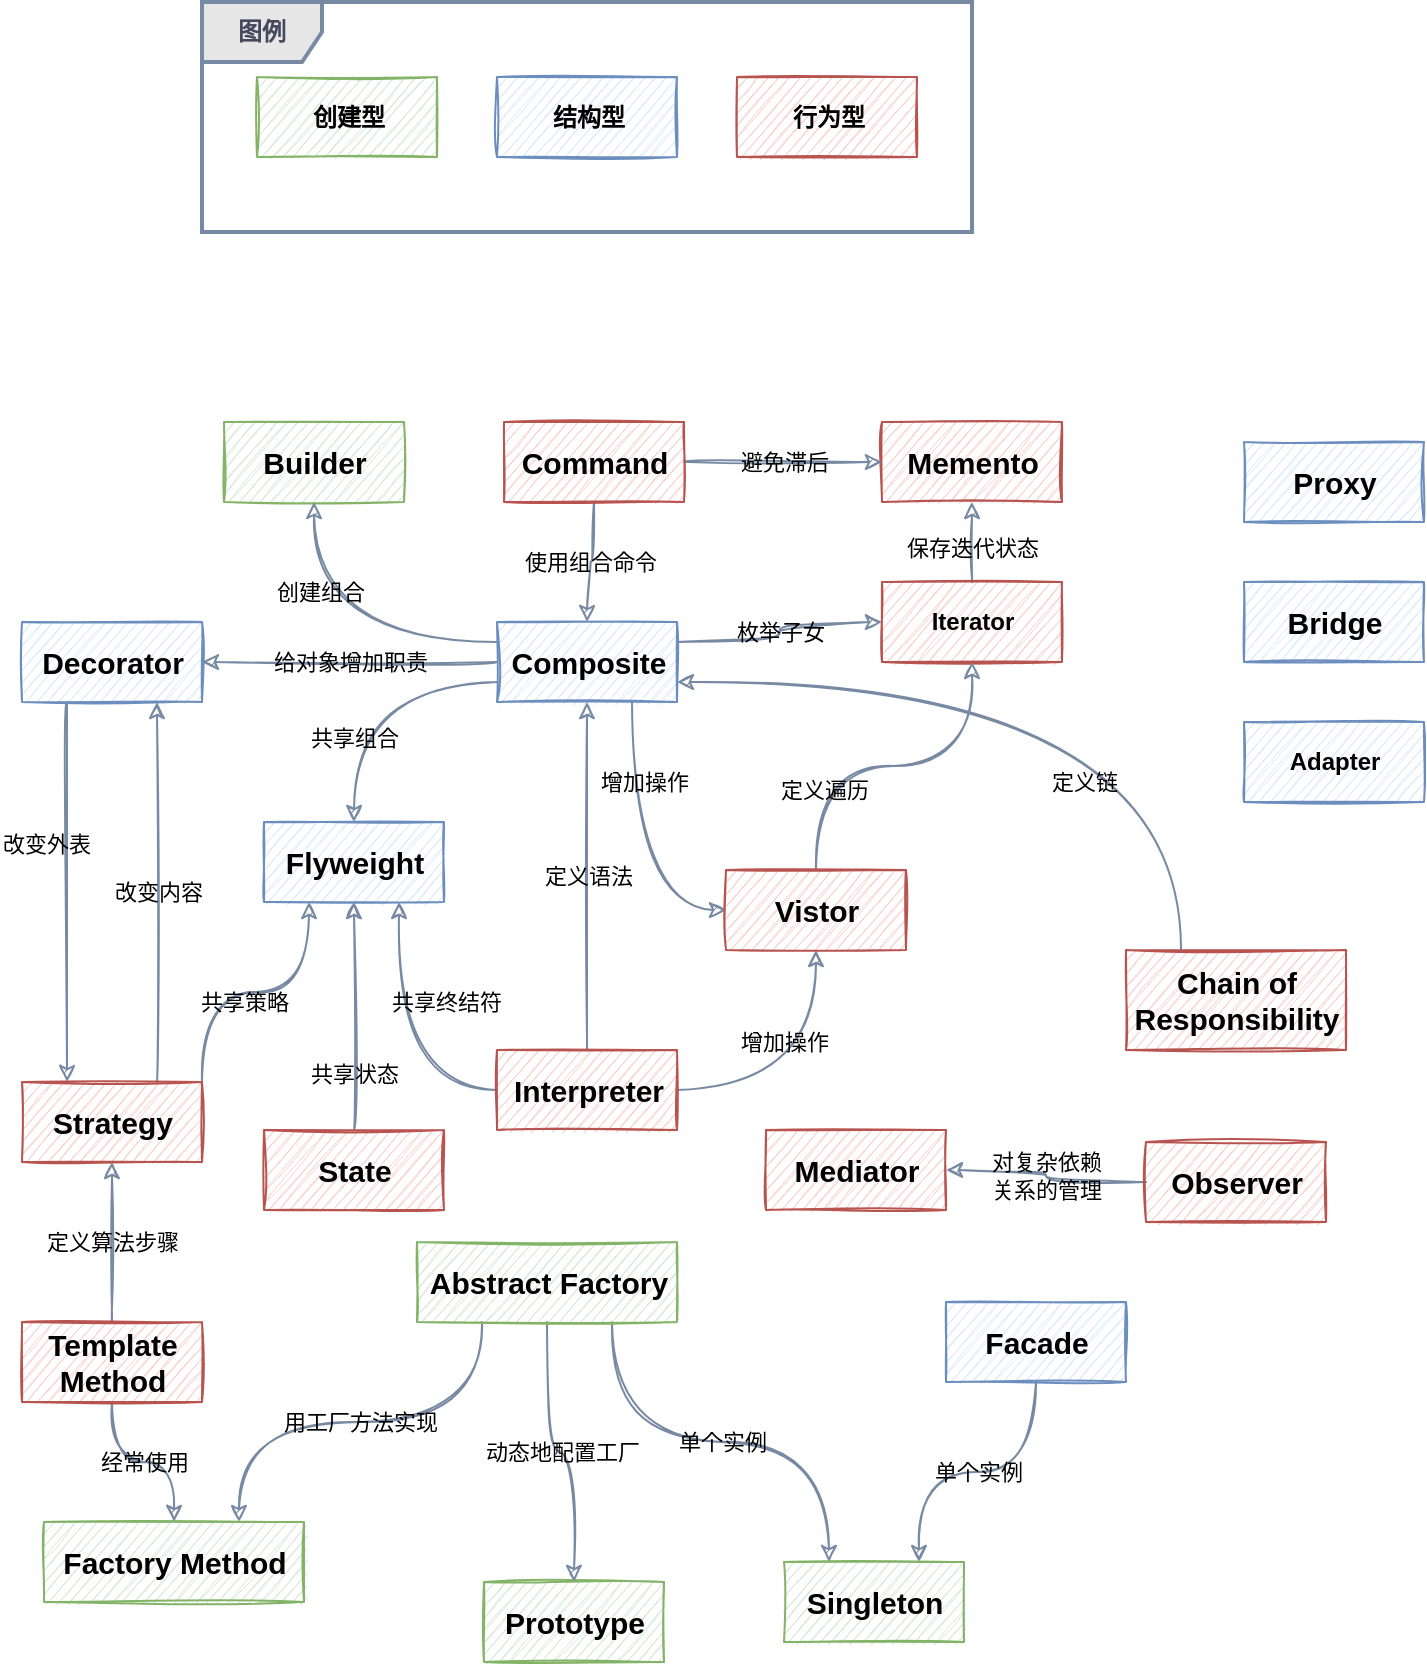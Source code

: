 <mxfile version="14.1.2" type="github">
  <diagram id="PviDzdVSxs4KkxoJmla6" name="Page-1">
    <mxGraphModel dx="1388" dy="843" grid="1" gridSize="10" guides="1" tooltips="1" connect="1" arrows="1" fold="1" page="1" pageScale="1" pageWidth="827" pageHeight="1169" math="0" shadow="0">
      <root>
        <mxCell id="0" />
        <mxCell id="1" parent="0" />
        <mxCell id="KJfpyNSeo73ol-OsRhbV-1" value="&lt;span style=&quot;color: rgb(0, 0, 0); font-family: &amp;quot;arial&amp;quot;; font-size: 15px; font-style: normal; letter-spacing: normal; text-indent: 0px; text-transform: none; word-spacing: 0px; display: inline; float: none;&quot;&gt;Builder&lt;/span&gt;" style="html=1;fillColor=#d5e8d4;strokeColor=#82b366;sketch=1;labelBackgroundColor=none;fontStyle=1" vertex="1" parent="1">
          <mxGeometry x="40" y="270" width="90" height="40" as="geometry" />
        </mxCell>
        <mxCell id="KJfpyNSeo73ol-OsRhbV-48" value="定义语法" style="edgeStyle=orthogonalEdgeStyle;curved=1;rounded=1;sketch=1;orthogonalLoop=1;jettySize=auto;html=1;exitX=0.5;exitY=0;exitDx=0;exitDy=0;entryX=0.5;entryY=1;entryDx=0;entryDy=0;labelBackgroundColor=none;strokeColor=#788AA3;fillColor=#B2C9AB;fontColor=#000000;" edge="1" parent="1" source="KJfpyNSeo73ol-OsRhbV-2" target="KJfpyNSeo73ol-OsRhbV-24">
          <mxGeometry relative="1" as="geometry" />
        </mxCell>
        <mxCell id="KJfpyNSeo73ol-OsRhbV-51" value="增加操作" style="edgeStyle=orthogonalEdgeStyle;curved=1;rounded=1;sketch=1;orthogonalLoop=1;jettySize=auto;html=1;labelBackgroundColor=none;strokeColor=#788AA3;fillColor=#B2C9AB;fontColor=#000000;" edge="1" parent="1" source="KJfpyNSeo73ol-OsRhbV-2" target="KJfpyNSeo73ol-OsRhbV-35">
          <mxGeometry x="0.341" y="16" relative="1" as="geometry">
            <mxPoint as="offset" />
          </mxGeometry>
        </mxCell>
        <mxCell id="KJfpyNSeo73ol-OsRhbV-52" value="共享终结符" style="edgeStyle=orthogonalEdgeStyle;curved=1;rounded=1;sketch=1;orthogonalLoop=1;jettySize=auto;html=1;exitX=0;exitY=0.5;exitDx=0;exitDy=0;entryX=0.75;entryY=1;entryDx=0;entryDy=0;labelBackgroundColor=none;strokeColor=#788AA3;fillColor=#B2C9AB;fontColor=#000000;" edge="1" parent="1" source="KJfpyNSeo73ol-OsRhbV-2" target="KJfpyNSeo73ol-OsRhbV-21">
          <mxGeometry x="0.301" y="-22" relative="1" as="geometry">
            <mxPoint x="1" as="offset" />
          </mxGeometry>
        </mxCell>
        <mxCell id="KJfpyNSeo73ol-OsRhbV-2" value="&lt;span style=&quot;color: rgb(0, 0, 0); font-family: &amp;quot;arial&amp;quot;; font-size: 15px; font-style: normal; letter-spacing: normal; text-indent: 0px; text-transform: none; word-spacing: 0px; display: inline; float: none;&quot;&gt;Interpreter&lt;/span&gt;" style="html=1;fillColor=#f8cecc;strokeColor=#b85450;sketch=1;labelBackgroundColor=none;fontStyle=1" vertex="1" parent="1">
          <mxGeometry x="176.5" y="584" width="90" height="40" as="geometry" />
        </mxCell>
        <mxCell id="KJfpyNSeo73ol-OsRhbV-3" value="Adapter" style="html=1;fillColor=#dae8fc;strokeColor=#6c8ebf;sketch=1;labelBackgroundColor=none;fontStyle=1" vertex="1" parent="1">
          <mxGeometry x="550" y="420" width="90" height="40" as="geometry" />
        </mxCell>
        <mxCell id="KJfpyNSeo73ol-OsRhbV-8" value="" style="group;labelBackgroundColor=none;fontStyle=1" vertex="1" connectable="0" parent="1">
          <mxGeometry x="29" y="60" width="385" height="115" as="geometry" />
        </mxCell>
        <mxCell id="KJfpyNSeo73ol-OsRhbV-7" value="图例" style="shape=umlFrame;whiteSpace=wrap;html=1;rounded=0;labelBackgroundColor=none;sketch=0;strokeColor=#788AA3;fontColor=#46495D;fontStyle=1;shadow=0;fillColor=#E6E6E6;strokeWidth=2;" vertex="1" parent="KJfpyNSeo73ol-OsRhbV-8">
          <mxGeometry width="385" height="115" as="geometry" />
        </mxCell>
        <mxCell id="KJfpyNSeo73ol-OsRhbV-4" value="创建型" style="html=1;fillColor=#d5e8d4;strokeColor=#82b366;sketch=1;labelBackgroundColor=none;fontStyle=1" vertex="1" parent="KJfpyNSeo73ol-OsRhbV-8">
          <mxGeometry x="27.5" y="37.5" width="90" height="40" as="geometry" />
        </mxCell>
        <mxCell id="KJfpyNSeo73ol-OsRhbV-5" value="行为型" style="html=1;fillColor=#f8cecc;strokeColor=#b85450;sketch=1;labelBackgroundColor=none;fontStyle=1" vertex="1" parent="KJfpyNSeo73ol-OsRhbV-8">
          <mxGeometry x="267.5" y="37.5" width="90" height="40" as="geometry" />
        </mxCell>
        <mxCell id="KJfpyNSeo73ol-OsRhbV-6" value="结构型" style="html=1;fillColor=#dae8fc;strokeColor=#6c8ebf;sketch=1;labelBackgroundColor=none;fontStyle=1" vertex="1" parent="KJfpyNSeo73ol-OsRhbV-8">
          <mxGeometry x="147.5" y="37.5" width="90" height="40" as="geometry" />
        </mxCell>
        <mxCell id="KJfpyNSeo73ol-OsRhbV-16" value="&lt;span style=&quot;color: rgb(0, 0, 0); font-family: &amp;quot;arial&amp;quot;; font-size: 15px; font-style: normal; letter-spacing: normal; text-indent: 0px; text-transform: none; word-spacing: 0px; display: inline; float: none;&quot;&gt;Singleton&lt;/span&gt;" style="html=1;fillColor=#d5e8d4;strokeColor=#82b366;sketch=1;labelBackgroundColor=none;fontStyle=1" vertex="1" parent="1">
          <mxGeometry x="320" y="840" width="90" height="40" as="geometry" />
        </mxCell>
        <mxCell id="KJfpyNSeo73ol-OsRhbV-17" value="&lt;span style=&quot;color: rgb(0, 0, 0); font-family: &amp;quot;arial&amp;quot;; font-size: 15px; font-style: normal; letter-spacing: normal; text-indent: 0px; text-transform: none; word-spacing: 0px; display: inline; float: none;&quot;&gt;Prototype&lt;/span&gt;" style="html=1;fillColor=#d5e8d4;strokeColor=#82b366;sketch=1;labelBackgroundColor=none;fontStyle=1" vertex="1" parent="1">
          <mxGeometry x="170" y="850" width="90" height="40" as="geometry" />
        </mxCell>
        <mxCell id="KJfpyNSeo73ol-OsRhbV-63" value="用工厂方法实现" style="edgeStyle=orthogonalEdgeStyle;curved=1;rounded=1;sketch=1;orthogonalLoop=1;jettySize=auto;html=1;exitX=0.25;exitY=1;exitDx=0;exitDy=0;entryX=0.75;entryY=0;entryDx=0;entryDy=0;labelBackgroundColor=none;startArrow=none;startFill=0;strokeColor=#788AA3;fillColor=#B2C9AB;fontColor=#000000;" edge="1" parent="1" source="KJfpyNSeo73ol-OsRhbV-18" target="KJfpyNSeo73ol-OsRhbV-19">
          <mxGeometry relative="1" as="geometry" />
        </mxCell>
        <mxCell id="KJfpyNSeo73ol-OsRhbV-64" value="动态地配置工厂" style="edgeStyle=orthogonalEdgeStyle;curved=1;rounded=1;sketch=1;orthogonalLoop=1;jettySize=auto;html=1;exitX=0.5;exitY=1;exitDx=0;exitDy=0;entryX=0.5;entryY=0;entryDx=0;entryDy=0;labelBackgroundColor=none;startArrow=none;startFill=0;strokeColor=#788AA3;fillColor=#B2C9AB;fontColor=#000000;" edge="1" parent="1" source="KJfpyNSeo73ol-OsRhbV-18" target="KJfpyNSeo73ol-OsRhbV-17">
          <mxGeometry relative="1" as="geometry" />
        </mxCell>
        <mxCell id="KJfpyNSeo73ol-OsRhbV-65" value="单个实例" style="edgeStyle=orthogonalEdgeStyle;curved=1;rounded=1;sketch=1;orthogonalLoop=1;jettySize=auto;html=1;exitX=0.75;exitY=1;exitDx=0;exitDy=0;labelBackgroundColor=none;startArrow=none;startFill=0;strokeColor=#788AA3;fillColor=#B2C9AB;fontColor=#000000;entryX=0.25;entryY=0;entryDx=0;entryDy=0;" edge="1" parent="1" source="KJfpyNSeo73ol-OsRhbV-18" target="KJfpyNSeo73ol-OsRhbV-16">
          <mxGeometry x="0.004" relative="1" as="geometry">
            <mxPoint as="offset" />
          </mxGeometry>
        </mxCell>
        <mxCell id="KJfpyNSeo73ol-OsRhbV-18" value="&lt;span style=&quot;color: rgb(0, 0, 0); font-family: &amp;quot;arial&amp;quot;; font-size: 15px; font-style: normal; letter-spacing: normal; text-indent: 0px; text-transform: none; word-spacing: 0px; display: inline; float: none;&quot;&gt;Abstract Factory&lt;/span&gt;" style="html=1;fillColor=#d5e8d4;strokeColor=#82b366;sketch=1;labelBackgroundColor=none;fontStyle=1" vertex="1" parent="1">
          <mxGeometry x="136.5" y="680" width="130" height="40" as="geometry" />
        </mxCell>
        <mxCell id="KJfpyNSeo73ol-OsRhbV-19" value="&lt;span style=&quot;color: rgb(0, 0, 0); font-family: &amp;quot;arial&amp;quot;; font-size: 15px; font-style: normal; letter-spacing: normal; text-indent: 0px; text-transform: none; word-spacing: 0px; display: inline; float: none;&quot;&gt;Factory Method&lt;/span&gt;" style="html=1;fillColor=#d5e8d4;strokeColor=#82b366;sketch=1;labelBackgroundColor=none;fontStyle=1;" vertex="1" parent="1">
          <mxGeometry x="-50" y="820" width="130" height="40" as="geometry" />
        </mxCell>
        <mxCell id="KJfpyNSeo73ol-OsRhbV-20" value="&lt;span style=&quot;color: rgb(0, 0, 0); font-family: &amp;quot;arial&amp;quot;; font-size: 15px; font-style: normal; letter-spacing: normal; text-indent: 0px; text-transform: none; word-spacing: 0px; display: inline; float: none;&quot;&gt;Proxy&lt;/span&gt;" style="html=1;fillColor=#dae8fc;strokeColor=#6c8ebf;sketch=1;labelBackgroundColor=none;fontStyle=1" vertex="1" parent="1">
          <mxGeometry x="550" y="280" width="90" height="40" as="geometry" />
        </mxCell>
        <mxCell id="KJfpyNSeo73ol-OsRhbV-21" value="&lt;span style=&quot;color: rgb(0, 0, 0); font-family: &amp;quot;arial&amp;quot;; font-size: 15px; font-style: normal; letter-spacing: normal; text-indent: 0px; text-transform: none; word-spacing: 0px; display: inline; float: none;&quot;&gt;Flyweight&lt;/span&gt;" style="html=1;fillColor=#dae8fc;strokeColor=#6c8ebf;sketch=1;labelBackgroundColor=none;fontStyle=1" vertex="1" parent="1">
          <mxGeometry x="60" y="470" width="90" height="40" as="geometry" />
        </mxCell>
        <mxCell id="KJfpyNSeo73ol-OsRhbV-66" value="单个实例" style="edgeStyle=orthogonalEdgeStyle;curved=1;rounded=1;sketch=1;orthogonalLoop=1;jettySize=auto;html=1;exitX=0.5;exitY=1;exitDx=0;exitDy=0;entryX=0.75;entryY=0;entryDx=0;entryDy=0;labelBackgroundColor=none;startArrow=none;startFill=0;strokeColor=#788AA3;fillColor=#B2C9AB;fontColor=#000000;" edge="1" parent="1" source="KJfpyNSeo73ol-OsRhbV-22" target="KJfpyNSeo73ol-OsRhbV-16">
          <mxGeometry relative="1" as="geometry" />
        </mxCell>
        <mxCell id="KJfpyNSeo73ol-OsRhbV-22" value="&lt;span style=&quot;color: rgb(0, 0, 0); font-family: &amp;quot;arial&amp;quot;; font-size: 15px; font-style: normal; letter-spacing: normal; text-indent: 0px; text-transform: none; word-spacing: 0px; display: inline; float: none;&quot;&gt;Facade&lt;/span&gt;" style="html=1;fillColor=#dae8fc;strokeColor=#6c8ebf;sketch=1;labelBackgroundColor=none;fontStyle=1" vertex="1" parent="1">
          <mxGeometry x="401" y="710" width="90" height="40" as="geometry" />
        </mxCell>
        <mxCell id="KJfpyNSeo73ol-OsRhbV-56" value="改变外表" style="edgeStyle=orthogonalEdgeStyle;curved=1;rounded=1;sketch=1;orthogonalLoop=1;jettySize=auto;html=1;exitX=0.25;exitY=1;exitDx=0;exitDy=0;entryX=0.25;entryY=0;entryDx=0;entryDy=0;labelBackgroundColor=none;strokeColor=#788AA3;fillColor=#B2C9AB;fontColor=#000000;" edge="1" parent="1" source="KJfpyNSeo73ol-OsRhbV-23" target="KJfpyNSeo73ol-OsRhbV-34">
          <mxGeometry x="-0.254" y="-11" relative="1" as="geometry">
            <mxPoint as="offset" />
          </mxGeometry>
        </mxCell>
        <mxCell id="KJfpyNSeo73ol-OsRhbV-23" value="&lt;span style=&quot;color: rgb(0, 0, 0); font-family: &amp;quot;arial&amp;quot;; font-size: 15px; font-style: normal; letter-spacing: normal; text-indent: 0px; text-transform: none; word-spacing: 0px; display: inline; float: none;&quot;&gt;Decorator&lt;/span&gt;" style="html=1;fillColor=#dae8fc;strokeColor=#6c8ebf;sketch=1;labelBackgroundColor=none;fontStyle=1" vertex="1" parent="1">
          <mxGeometry x="-61" y="370" width="90" height="40" as="geometry" />
        </mxCell>
        <mxCell id="KJfpyNSeo73ol-OsRhbV-38" value="枚举子女" style="edgeStyle=orthogonalEdgeStyle;curved=1;rounded=1;sketch=1;orthogonalLoop=1;jettySize=auto;html=1;exitX=1;exitY=0.25;exitDx=0;exitDy=0;strokeColor=#788AA3;fillColor=#B2C9AB;fontColor=#000000;labelBackgroundColor=none;" edge="1" parent="1" source="KJfpyNSeo73ol-OsRhbV-24" target="KJfpyNSeo73ol-OsRhbV-29">
          <mxGeometry relative="1" as="geometry" />
        </mxCell>
        <mxCell id="KJfpyNSeo73ol-OsRhbV-39" value="创建组合" style="edgeStyle=orthogonalEdgeStyle;curved=1;rounded=1;sketch=1;orthogonalLoop=1;jettySize=auto;html=1;exitX=0;exitY=0.25;exitDx=0;exitDy=0;entryX=0.5;entryY=1;entryDx=0;entryDy=0;labelBackgroundColor=none;strokeColor=#788AA3;fillColor=#B2C9AB;fontColor=#000000;" edge="1" parent="1" source="KJfpyNSeo73ol-OsRhbV-24" target="KJfpyNSeo73ol-OsRhbV-1">
          <mxGeometry x="0.093" y="-26" relative="1" as="geometry">
            <mxPoint y="1" as="offset" />
          </mxGeometry>
        </mxCell>
        <mxCell id="KJfpyNSeo73ol-OsRhbV-47" value="共享组合" style="edgeStyle=orthogonalEdgeStyle;curved=1;rounded=1;sketch=1;orthogonalLoop=1;jettySize=auto;html=1;exitX=0;exitY=0.75;exitDx=0;exitDy=0;entryX=0.5;entryY=0;entryDx=0;entryDy=0;labelBackgroundColor=none;strokeColor=#788AA3;fillColor=#B2C9AB;fontColor=#000000;" edge="1" parent="1" source="KJfpyNSeo73ol-OsRhbV-24" target="KJfpyNSeo73ol-OsRhbV-21">
          <mxGeometry x="0.408" relative="1" as="geometry">
            <mxPoint as="offset" />
          </mxGeometry>
        </mxCell>
        <mxCell id="KJfpyNSeo73ol-OsRhbV-50" value="增加操作" style="edgeStyle=orthogonalEdgeStyle;curved=1;rounded=1;sketch=1;orthogonalLoop=1;jettySize=auto;html=1;exitX=0.75;exitY=1;exitDx=0;exitDy=0;entryX=0;entryY=0.5;entryDx=0;entryDy=0;labelBackgroundColor=none;strokeColor=#788AA3;fillColor=#B2C9AB;fontColor=#000000;" edge="1" parent="1" source="KJfpyNSeo73ol-OsRhbV-24" target="KJfpyNSeo73ol-OsRhbV-35">
          <mxGeometry x="-0.47" y="6" relative="1" as="geometry">
            <mxPoint as="offset" />
          </mxGeometry>
        </mxCell>
        <mxCell id="KJfpyNSeo73ol-OsRhbV-55" value="给对象增加职责" style="edgeStyle=orthogonalEdgeStyle;curved=1;rounded=1;sketch=1;orthogonalLoop=1;jettySize=auto;html=1;exitX=0;exitY=0.5;exitDx=0;exitDy=0;labelBackgroundColor=none;strokeColor=#788AA3;fillColor=#B2C9AB;fontColor=#000000;" edge="1" parent="1" source="KJfpyNSeo73ol-OsRhbV-24" target="KJfpyNSeo73ol-OsRhbV-23">
          <mxGeometry relative="1" as="geometry" />
        </mxCell>
        <mxCell id="KJfpyNSeo73ol-OsRhbV-24" value="&lt;span style=&quot;color: rgb(0, 0, 0); font-family: &amp;quot;arial&amp;quot;; font-size: 15px; font-style: normal; letter-spacing: normal; text-indent: 0px; text-transform: none; word-spacing: 0px; display: inline; float: none;&quot;&gt;Composite&lt;/span&gt;" style="html=1;fillColor=#dae8fc;strokeColor=#6c8ebf;sketch=1;labelBackgroundColor=none;fontStyle=1" vertex="1" parent="1">
          <mxGeometry x="176.5" y="370" width="90" height="40" as="geometry" />
        </mxCell>
        <mxCell id="KJfpyNSeo73ol-OsRhbV-25" value="&lt;span style=&quot;color: rgb(0, 0, 0); font-family: &amp;quot;arial&amp;quot;; font-size: 15px; font-style: normal; letter-spacing: normal; text-indent: 0px; text-transform: none; word-spacing: 0px; display: inline; float: none;&quot;&gt;Bridge&lt;/span&gt;" style="html=1;fillColor=#dae8fc;strokeColor=#6c8ebf;sketch=1;labelBackgroundColor=none;fontStyle=1" vertex="1" parent="1">
          <mxGeometry x="550" y="350" width="90" height="40" as="geometry" />
        </mxCell>
        <mxCell id="KJfpyNSeo73ol-OsRhbV-61" value="定义算法步骤" style="edgeStyle=orthogonalEdgeStyle;curved=1;rounded=1;sketch=1;orthogonalLoop=1;jettySize=auto;html=1;exitX=0.5;exitY=0;exitDx=0;exitDy=0;labelBackgroundColor=none;startArrow=none;startFill=0;strokeColor=#788AA3;fillColor=#B2C9AB;fontColor=#000000;" edge="1" parent="1" source="KJfpyNSeo73ol-OsRhbV-26" target="KJfpyNSeo73ol-OsRhbV-34">
          <mxGeometry relative="1" as="geometry" />
        </mxCell>
        <mxCell id="KJfpyNSeo73ol-OsRhbV-62" value="经常使用" style="edgeStyle=orthogonalEdgeStyle;curved=1;rounded=1;sketch=1;orthogonalLoop=1;jettySize=auto;html=1;exitX=0.5;exitY=1;exitDx=0;exitDy=0;entryX=0.5;entryY=0;entryDx=0;entryDy=0;labelBackgroundColor=none;startArrow=none;startFill=0;strokeColor=#788AA3;fillColor=#B2C9AB;fontColor=#000000;" edge="1" parent="1" source="KJfpyNSeo73ol-OsRhbV-26" target="KJfpyNSeo73ol-OsRhbV-19">
          <mxGeometry relative="1" as="geometry" />
        </mxCell>
        <mxCell id="KJfpyNSeo73ol-OsRhbV-26" value="&lt;div&gt;&lt;span style=&quot;color: rgb(0, 0, 0); font-family: &amp;quot;arial&amp;quot;; font-size: 15px; font-style: normal; letter-spacing: normal; text-indent: 0px; text-transform: none; word-spacing: 0px; display: inline; float: none;&quot;&gt;Template&lt;/span&gt;&lt;/div&gt;&lt;div&gt;&lt;span style=&quot;color: rgb(0, 0, 0); font-family: &amp;quot;arial&amp;quot;; font-size: 15px; font-style: normal; letter-spacing: normal; text-indent: 0px; text-transform: none; word-spacing: 0px; display: inline; float: none;&quot;&gt;Method&lt;/span&gt;&lt;/div&gt;" style="html=1;fillColor=#f8cecc;strokeColor=#b85450;sketch=1;labelBackgroundColor=none;fontStyle=1" vertex="1" parent="1">
          <mxGeometry x="-61" y="720" width="90" height="40" as="geometry" />
        </mxCell>
        <mxCell id="KJfpyNSeo73ol-OsRhbV-44" value="定义链" style="edgeStyle=orthogonalEdgeStyle;rounded=1;sketch=1;orthogonalLoop=1;jettySize=auto;html=1;entryX=1;entryY=0.75;entryDx=0;entryDy=0;labelBackgroundColor=none;strokeColor=#788AA3;fillColor=#B2C9AB;fontColor=#000000;exitX=0.25;exitY=0;exitDx=0;exitDy=0;entryPerimeter=0;curved=1;" edge="1" parent="1" source="KJfpyNSeo73ol-OsRhbV-27" target="KJfpyNSeo73ol-OsRhbV-24">
          <mxGeometry x="-0.565" y="49" relative="1" as="geometry">
            <mxPoint x="440" y="500" as="sourcePoint" />
            <Array as="points">
              <mxPoint x="519" y="400" />
            </Array>
            <mxPoint as="offset" />
          </mxGeometry>
        </mxCell>
        <mxCell id="KJfpyNSeo73ol-OsRhbV-27" value="&lt;div&gt;&lt;span style=&quot;color: rgb(0, 0, 0); font-family: &amp;quot;arial&amp;quot;; font-size: 15px; font-style: normal; letter-spacing: normal; text-indent: 0px; text-transform: none; word-spacing: 0px; display: inline; float: none;&quot;&gt;Chain of &lt;br&gt;&lt;/span&gt;&lt;/div&gt;&lt;div&gt;&lt;span style=&quot;color: rgb(0, 0, 0); font-family: &amp;quot;arial&amp;quot;; font-size: 15px; font-style: normal; letter-spacing: normal; text-indent: 0px; text-transform: none; word-spacing: 0px; display: inline; float: none;&quot;&gt;Responsibility&lt;/span&gt;&lt;/div&gt;" style="html=1;fillColor=#f8cecc;strokeColor=#b85450;sketch=1;labelBackgroundColor=none;fontStyle=1" vertex="1" parent="1">
          <mxGeometry x="491" y="534" width="110" height="50" as="geometry" />
        </mxCell>
        <mxCell id="KJfpyNSeo73ol-OsRhbV-28" value="&lt;span style=&quot;color: rgb(0, 0, 0); font-family: &amp;quot;arial&amp;quot;; font-size: 15px; font-style: normal; letter-spacing: normal; text-indent: 0px; text-transform: none; word-spacing: 0px; display: inline; float: none;&quot;&gt;Memento&lt;/span&gt;" style="html=1;fillColor=#f8cecc;strokeColor=#b85450;sketch=1;labelBackgroundColor=none;fontStyle=1" vertex="1" parent="1">
          <mxGeometry x="369" y="270" width="90" height="40" as="geometry" />
        </mxCell>
        <mxCell id="KJfpyNSeo73ol-OsRhbV-40" value="保存迭代状态" style="edgeStyle=orthogonalEdgeStyle;curved=1;rounded=1;sketch=1;orthogonalLoop=1;jettySize=auto;html=1;labelBackgroundColor=none;strokeColor=#788AA3;fillColor=#B2C9AB;fontColor=#000000;" edge="1" parent="1" source="KJfpyNSeo73ol-OsRhbV-29" target="KJfpyNSeo73ol-OsRhbV-28">
          <mxGeometry x="-0.125" relative="1" as="geometry">
            <mxPoint as="offset" />
          </mxGeometry>
        </mxCell>
        <mxCell id="KJfpyNSeo73ol-OsRhbV-29" value="Iterator" style="html=1;fillColor=#f8cecc;strokeColor=#b85450;sketch=1;labelBackgroundColor=none;fontStyle=1" vertex="1" parent="1">
          <mxGeometry x="369" y="350" width="90" height="40" as="geometry" />
        </mxCell>
        <mxCell id="KJfpyNSeo73ol-OsRhbV-30" value="&lt;span style=&quot;color: rgb(0, 0, 0); font-family: &amp;quot;arial&amp;quot;; font-size: 15px; font-style: normal; letter-spacing: normal; text-indent: 0px; text-transform: none; word-spacing: 0px; display: inline; float: none;&quot;&gt;Mediator&lt;/span&gt;" style="html=1;fillColor=#f8cecc;strokeColor=#b85450;sketch=1;labelBackgroundColor=none;fontStyle=1" vertex="1" parent="1">
          <mxGeometry x="311" y="624" width="90" height="40" as="geometry" />
        </mxCell>
        <mxCell id="KJfpyNSeo73ol-OsRhbV-41" value="避免滞后" style="edgeStyle=orthogonalEdgeStyle;curved=1;rounded=1;sketch=1;orthogonalLoop=1;jettySize=auto;html=1;labelBackgroundColor=none;strokeColor=#788AA3;fillColor=#B2C9AB;fontColor=#000000;" edge="1" parent="1" source="KJfpyNSeo73ol-OsRhbV-31" target="KJfpyNSeo73ol-OsRhbV-28">
          <mxGeometry relative="1" as="geometry" />
        </mxCell>
        <mxCell id="KJfpyNSeo73ol-OsRhbV-42" value="使用组合命令" style="edgeStyle=orthogonalEdgeStyle;curved=1;rounded=1;sketch=1;orthogonalLoop=1;jettySize=auto;html=1;labelBackgroundColor=none;strokeColor=#788AA3;fillColor=#B2C9AB;fontColor=#000000;" edge="1" parent="1" source="KJfpyNSeo73ol-OsRhbV-31" target="KJfpyNSeo73ol-OsRhbV-24">
          <mxGeometry relative="1" as="geometry" />
        </mxCell>
        <mxCell id="KJfpyNSeo73ol-OsRhbV-31" value="&lt;span style=&quot;color: rgb(0, 0, 0); font-family: &amp;quot;arial&amp;quot;; font-size: 15px; font-style: normal; letter-spacing: normal; text-indent: 0px; text-transform: none; word-spacing: 0px; display: inline; float: none;&quot;&gt;Command&lt;/span&gt;" style="html=1;fillColor=#f8cecc;strokeColor=#b85450;sketch=1;labelBackgroundColor=none;fontStyle=1" vertex="1" parent="1">
          <mxGeometry x="180" y="270" width="90" height="40" as="geometry" />
        </mxCell>
        <mxCell id="KJfpyNSeo73ol-OsRhbV-67" value="&lt;div&gt;对复杂依赖&lt;/div&gt;&lt;div&gt;关系的管理&lt;br&gt;&lt;/div&gt;" style="edgeStyle=orthogonalEdgeStyle;curved=1;rounded=1;sketch=1;orthogonalLoop=1;jettySize=auto;html=1;exitX=0;exitY=0.5;exitDx=0;exitDy=0;entryX=1;entryY=0.5;entryDx=0;entryDy=0;labelBackgroundColor=none;startArrow=none;startFill=0;strokeColor=#788AA3;fillColor=#B2C9AB;fontColor=#000000;" edge="1" parent="1" source="KJfpyNSeo73ol-OsRhbV-32" target="KJfpyNSeo73ol-OsRhbV-30">
          <mxGeometry relative="1" as="geometry" />
        </mxCell>
        <mxCell id="KJfpyNSeo73ol-OsRhbV-32" value="&lt;span style=&quot;color: rgb(0, 0, 0); font-family: &amp;quot;arial&amp;quot;; font-size: 15px; font-style: normal; letter-spacing: normal; text-indent: 0px; text-transform: none; word-spacing: 0px; display: inline; float: none;&quot;&gt;Observer&lt;/span&gt;" style="html=1;fillColor=#f8cecc;strokeColor=#b85450;sketch=1;labelBackgroundColor=none;fontStyle=1" vertex="1" parent="1">
          <mxGeometry x="501" y="630" width="90" height="40" as="geometry" />
        </mxCell>
        <mxCell id="KJfpyNSeo73ol-OsRhbV-53" value="共享状态" style="edgeStyle=orthogonalEdgeStyle;curved=1;rounded=1;sketch=1;orthogonalLoop=1;jettySize=auto;html=1;exitX=0.5;exitY=0;exitDx=0;exitDy=0;labelBackgroundColor=none;strokeColor=#788AA3;fillColor=#B2C9AB;fontColor=#000000;" edge="1" parent="1" source="KJfpyNSeo73ol-OsRhbV-33" target="KJfpyNSeo73ol-OsRhbV-21">
          <mxGeometry x="-0.5" relative="1" as="geometry">
            <mxPoint as="offset" />
          </mxGeometry>
        </mxCell>
        <mxCell id="KJfpyNSeo73ol-OsRhbV-33" value="&lt;span style=&quot;color: rgb(0, 0, 0); font-family: &amp;quot;arial&amp;quot;; font-size: 15px; font-style: normal; letter-spacing: normal; text-indent: 0px; text-transform: none; word-spacing: 0px; display: inline; float: none;&quot;&gt;State&lt;/span&gt;" style="html=1;fillColor=#f8cecc;strokeColor=#b85450;sketch=1;labelBackgroundColor=none;fontStyle=1" vertex="1" parent="1">
          <mxGeometry x="60" y="624" width="90" height="40" as="geometry" />
        </mxCell>
        <mxCell id="KJfpyNSeo73ol-OsRhbV-58" value="改变内容" style="edgeStyle=orthogonalEdgeStyle;curved=1;rounded=1;sketch=1;orthogonalLoop=1;jettySize=auto;html=1;exitX=0.75;exitY=0;exitDx=0;exitDy=0;entryX=0.75;entryY=1;entryDx=0;entryDy=0;labelBackgroundColor=none;startArrow=none;startFill=0;strokeColor=#788AA3;fillColor=#B2C9AB;fontColor=#000000;" edge="1" parent="1" source="KJfpyNSeo73ol-OsRhbV-34" target="KJfpyNSeo73ol-OsRhbV-23">
          <mxGeometry relative="1" as="geometry" />
        </mxCell>
        <mxCell id="KJfpyNSeo73ol-OsRhbV-59" value="共享策略" style="edgeStyle=orthogonalEdgeStyle;curved=1;rounded=1;sketch=1;orthogonalLoop=1;jettySize=auto;html=1;exitX=1;exitY=0;exitDx=0;exitDy=0;entryX=0.25;entryY=1;entryDx=0;entryDy=0;labelBackgroundColor=none;startArrow=none;startFill=0;strokeColor=#788AA3;fillColor=#B2C9AB;fontColor=#000000;" edge="1" parent="1" source="KJfpyNSeo73ol-OsRhbV-34" target="KJfpyNSeo73ol-OsRhbV-21">
          <mxGeometry x="-0.08" y="-5" relative="1" as="geometry">
            <mxPoint as="offset" />
          </mxGeometry>
        </mxCell>
        <mxCell id="KJfpyNSeo73ol-OsRhbV-34" value="&lt;span style=&quot;color: rgb(0, 0, 0); font-family: &amp;quot;arial&amp;quot;; font-size: 15px; font-style: normal; letter-spacing: normal; text-indent: 0px; text-transform: none; word-spacing: 0px; display: inline; float: none;&quot;&gt;Strategy&lt;/span&gt;" style="html=1;fillColor=#f8cecc;strokeColor=#b85450;sketch=1;labelBackgroundColor=none;fontStyle=1" vertex="1" parent="1">
          <mxGeometry x="-61" y="600" width="90" height="40" as="geometry" />
        </mxCell>
        <mxCell id="KJfpyNSeo73ol-OsRhbV-49" value="定义遍历" style="edgeStyle=orthogonalEdgeStyle;curved=1;rounded=1;sketch=1;orthogonalLoop=1;jettySize=auto;html=1;exitX=0.5;exitY=0;exitDx=0;exitDy=0;labelBackgroundColor=none;strokeColor=#788AA3;fillColor=#B2C9AB;fontColor=#000000;" edge="1" parent="1" source="KJfpyNSeo73ol-OsRhbV-35" target="KJfpyNSeo73ol-OsRhbV-29">
          <mxGeometry x="-0.558" y="-4" relative="1" as="geometry">
            <mxPoint as="offset" />
          </mxGeometry>
        </mxCell>
        <mxCell id="KJfpyNSeo73ol-OsRhbV-35" value="&lt;span style=&quot;color: rgb(0, 0, 0); font-family: &amp;quot;arial&amp;quot;; font-size: 15px; font-style: normal; letter-spacing: normal; text-indent: 0px; text-transform: none; word-spacing: 0px; display: inline; float: none;&quot;&gt;Vistor&lt;/span&gt;" style="html=1;fillColor=#f8cecc;strokeColor=#b85450;sketch=1;labelBackgroundColor=none;fontStyle=1" vertex="1" parent="1">
          <mxGeometry x="291" y="494" width="90" height="40" as="geometry" />
        </mxCell>
      </root>
    </mxGraphModel>
  </diagram>
</mxfile>
